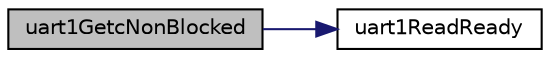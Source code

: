 digraph "uart1GetcNonBlocked"
{
  edge [fontname="Helvetica",fontsize="10",labelfontname="Helvetica",labelfontsize="10"];
  node [fontname="Helvetica",fontsize="10",shape=record];
  rankdir="LR";
  Node3 [label="uart1GetcNonBlocked",height=0.2,width=0.4,color="black", fillcolor="grey75", style="filled", fontcolor="black"];
  Node3 -> Node4 [color="midnightblue",fontsize="10",style="solid",fontname="Helvetica"];
  Node4 [label="uart1ReadReady",height=0.2,width=0.4,color="black", fillcolor="white", style="filled",URL="$de/ddf/uart1_8cpp.html#a2c447370a42def794cac18803471889c"];
}
